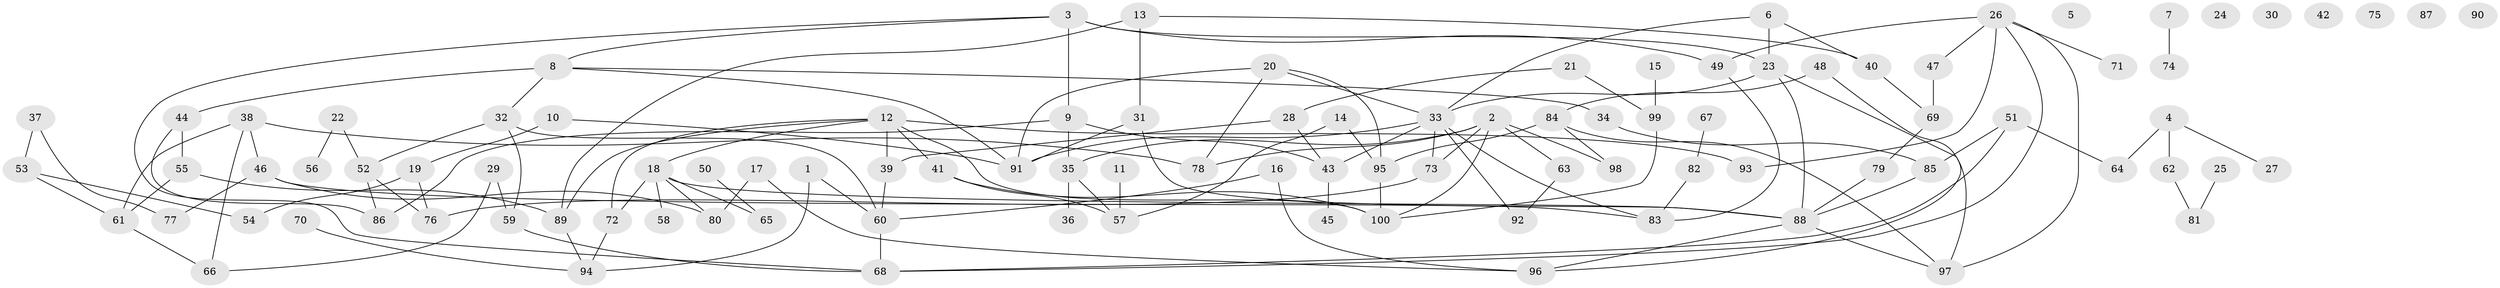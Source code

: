 // coarse degree distribution, {0: 0.1, 1: 0.17142857142857143, 5: 0.04285714285714286, 2: 0.2714285714285714, 4: 0.12857142857142856, 3: 0.15714285714285714, 6: 0.08571428571428572, 9: 0.014285714285714285, 7: 0.014285714285714285, 8: 0.014285714285714285}
// Generated by graph-tools (version 1.1) at 2025/43/03/04/25 21:43:44]
// undirected, 100 vertices, 140 edges
graph export_dot {
graph [start="1"]
  node [color=gray90,style=filled];
  1;
  2;
  3;
  4;
  5;
  6;
  7;
  8;
  9;
  10;
  11;
  12;
  13;
  14;
  15;
  16;
  17;
  18;
  19;
  20;
  21;
  22;
  23;
  24;
  25;
  26;
  27;
  28;
  29;
  30;
  31;
  32;
  33;
  34;
  35;
  36;
  37;
  38;
  39;
  40;
  41;
  42;
  43;
  44;
  45;
  46;
  47;
  48;
  49;
  50;
  51;
  52;
  53;
  54;
  55;
  56;
  57;
  58;
  59;
  60;
  61;
  62;
  63;
  64;
  65;
  66;
  67;
  68;
  69;
  70;
  71;
  72;
  73;
  74;
  75;
  76;
  77;
  78;
  79;
  80;
  81;
  82;
  83;
  84;
  85;
  86;
  87;
  88;
  89;
  90;
  91;
  92;
  93;
  94;
  95;
  96;
  97;
  98;
  99;
  100;
  1 -- 60;
  1 -- 94;
  2 -- 35;
  2 -- 63;
  2 -- 73;
  2 -- 78;
  2 -- 98;
  2 -- 100;
  3 -- 8;
  3 -- 9;
  3 -- 23;
  3 -- 49;
  3 -- 68;
  4 -- 27;
  4 -- 62;
  4 -- 64;
  6 -- 23;
  6 -- 33;
  6 -- 40;
  7 -- 74;
  8 -- 32;
  8 -- 34;
  8 -- 44;
  8 -- 91;
  9 -- 35;
  9 -- 43;
  9 -- 86;
  10 -- 19;
  10 -- 91;
  11 -- 57;
  12 -- 18;
  12 -- 39;
  12 -- 41;
  12 -- 72;
  12 -- 89;
  12 -- 93;
  12 -- 100;
  13 -- 31;
  13 -- 40;
  13 -- 89;
  14 -- 57;
  14 -- 95;
  15 -- 99;
  16 -- 60;
  16 -- 96;
  17 -- 80;
  17 -- 96;
  18 -- 58;
  18 -- 65;
  18 -- 72;
  18 -- 80;
  18 -- 88;
  19 -- 54;
  19 -- 76;
  20 -- 33;
  20 -- 78;
  20 -- 91;
  20 -- 95;
  21 -- 28;
  21 -- 99;
  22 -- 52;
  22 -- 56;
  23 -- 33;
  23 -- 88;
  23 -- 97;
  25 -- 81;
  26 -- 47;
  26 -- 49;
  26 -- 68;
  26 -- 71;
  26 -- 93;
  26 -- 97;
  28 -- 39;
  28 -- 43;
  29 -- 59;
  29 -- 66;
  31 -- 88;
  31 -- 91;
  32 -- 52;
  32 -- 59;
  32 -- 60;
  33 -- 43;
  33 -- 73;
  33 -- 83;
  33 -- 91;
  33 -- 92;
  34 -- 85;
  35 -- 36;
  35 -- 57;
  37 -- 53;
  37 -- 77;
  38 -- 46;
  38 -- 61;
  38 -- 66;
  38 -- 78;
  39 -- 60;
  40 -- 69;
  41 -- 57;
  41 -- 100;
  43 -- 45;
  44 -- 55;
  44 -- 86;
  46 -- 77;
  46 -- 80;
  46 -- 83;
  47 -- 69;
  48 -- 84;
  48 -- 96;
  49 -- 83;
  50 -- 65;
  51 -- 64;
  51 -- 68;
  51 -- 85;
  52 -- 76;
  52 -- 86;
  53 -- 54;
  53 -- 61;
  55 -- 61;
  55 -- 89;
  59 -- 68;
  60 -- 68;
  61 -- 66;
  62 -- 81;
  63 -- 92;
  67 -- 82;
  69 -- 79;
  70 -- 94;
  72 -- 94;
  73 -- 76;
  79 -- 88;
  82 -- 83;
  84 -- 95;
  84 -- 97;
  84 -- 98;
  85 -- 88;
  88 -- 96;
  88 -- 97;
  89 -- 94;
  95 -- 100;
  99 -- 100;
}
